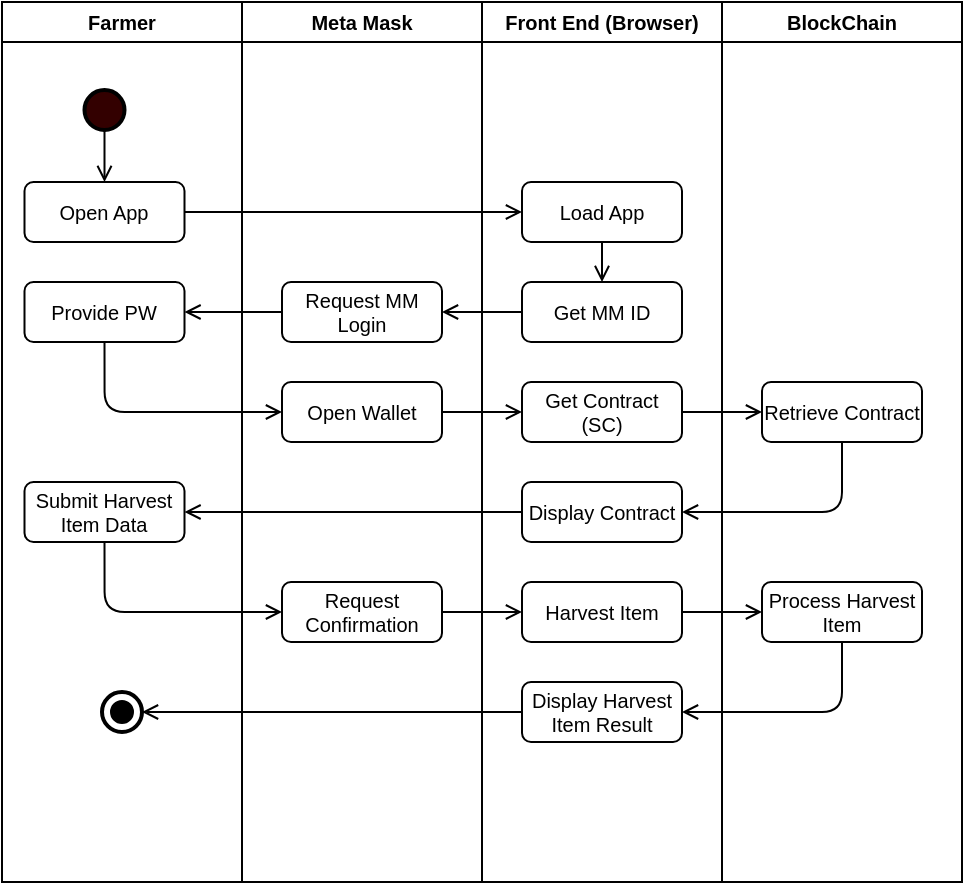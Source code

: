 <mxfile version="14.5.1" type="device"><diagram name="Page-1" id="13e1069c-82ec-6db2-03f1-153e76fe0fe0"><mxGraphModel dx="652" dy="424" grid="1" gridSize="10" guides="1" tooltips="1" connect="1" arrows="1" fold="1" page="1" pageScale="1" pageWidth="1100" pageHeight="850" background="#ffffff" math="0" shadow="0"><root><mxCell id="0"/><mxCell id="1" parent="0"/><mxCell id="i5_3db-wRY-r2E2AMNic-67" value="" style="html=1;dashed=0;whitespace=wrap;strokeWidth=1;fillColor=none;fontSize=10;" vertex="1" parent="1"><mxGeometry x="320" y="60" width="120" height="420" as="geometry"/></mxCell><mxCell id="i5_3db-wRY-r2E2AMNic-68" value="" style="html=1;dashed=0;whitespace=wrap;strokeWidth=1;fillColor=none;fontSize=10;" vertex="1" parent="1"><mxGeometry x="440" y="60" width="120" height="420" as="geometry"/></mxCell><mxCell id="i5_3db-wRY-r2E2AMNic-66" value="" style="html=1;dashed=0;whitespace=wrap;strokeWidth=1;fillColor=none;fontSize=10;" vertex="1" parent="1"><mxGeometry x="200" y="60" width="120" height="420" as="geometry"/></mxCell><mxCell id="i5_3db-wRY-r2E2AMNic-65" value="" style="html=1;dashed=0;whitespace=wrap;strokeWidth=1;fillColor=none;fontSize=10;" vertex="1" parent="1"><mxGeometry x="80" y="60" width="120" height="420" as="geometry"/></mxCell><mxCell id="i5_3db-wRY-r2E2AMNic-25" value="Farmer" style="rounded=0;whiteSpace=wrap;html=1;fontSize=10;fontStyle=1" vertex="1" parent="1"><mxGeometry x="80" y="40" width="120" height="20" as="geometry"/></mxCell><mxCell id="i5_3db-wRY-r2E2AMNic-26" value="Open App" style="rounded=1;whiteSpace=wrap;html=1;fontSize=10;" vertex="1" parent="1"><mxGeometry x="91.25" y="130" width="80" height="30" as="geometry"/></mxCell><mxCell id="i5_3db-wRY-r2E2AMNic-28" value="" style="ellipse;html=1;strokeWidth=2;fillColor=#330000;fontSize=10;" vertex="1" parent="1"><mxGeometry x="121.25" y="84" width="20" height="20" as="geometry"/></mxCell><mxCell id="i5_3db-wRY-r2E2AMNic-29" value="" style="endArrow=open;html=1;rounded=0;align=center;verticalAlign=top;endFill=0;labelBackgroundColor=none;endSize=6;entryX=0.5;entryY=0;entryDx=0;entryDy=0;fontSize=10;" edge="1" source="i5_3db-wRY-r2E2AMNic-28" parent="1" target="i5_3db-wRY-r2E2AMNic-26"><mxGeometry relative="1" as="geometry"><mxPoint x="240" y="245" as="targetPoint"/></mxGeometry></mxCell><mxCell id="i5_3db-wRY-r2E2AMNic-31" value="Front End (Browser)" style="rounded=0;whiteSpace=wrap;html=1;fontSize=10;fontStyle=1" vertex="1" parent="1"><mxGeometry x="320" y="40" width="120" height="20" as="geometry"/></mxCell><mxCell id="i5_3db-wRY-r2E2AMNic-32" value="BlockChain" style="rounded=0;whiteSpace=wrap;html=1;fontSize=10;fontStyle=1" vertex="1" parent="1"><mxGeometry x="440" y="40" width="120" height="20" as="geometry"/></mxCell><mxCell id="i5_3db-wRY-r2E2AMNic-33" value="Meta Mask" style="rounded=0;whiteSpace=wrap;html=1;fontSize=10;fontStyle=1" vertex="1" parent="1"><mxGeometry x="200" y="40" width="120" height="20" as="geometry"/></mxCell><mxCell id="i5_3db-wRY-r2E2AMNic-35" value="Request MM Login" style="rounded=1;whiteSpace=wrap;html=1;fontSize=10;" vertex="1" parent="1"><mxGeometry x="220" y="180" width="80" height="30" as="geometry"/></mxCell><mxCell id="i5_3db-wRY-r2E2AMNic-36" value="" style="endArrow=open;html=1;rounded=0;align=center;verticalAlign=top;endFill=0;labelBackgroundColor=none;endSize=6;entryX=0;entryY=0.5;entryDx=0;entryDy=0;exitX=1;exitY=0.5;exitDx=0;exitDy=0;fontSize=10;" edge="1" parent="1" source="i5_3db-wRY-r2E2AMNic-26" target="i5_3db-wRY-r2E2AMNic-39"><mxGeometry relative="1" as="geometry"><mxPoint x="210" y="150" as="targetPoint"/><mxPoint x="141.25" y="110" as="sourcePoint"/></mxGeometry></mxCell><mxCell id="i5_3db-wRY-r2E2AMNic-37" value="" style="endArrow=open;html=1;rounded=0;align=center;verticalAlign=top;endFill=0;labelBackgroundColor=none;endSize=6;exitX=0;exitY=0.5;exitDx=0;exitDy=0;entryX=1;entryY=0.5;entryDx=0;entryDy=0;fontSize=10;" edge="1" parent="1" source="i5_3db-wRY-r2E2AMNic-35" target="i5_3db-wRY-r2E2AMNic-38"><mxGeometry relative="1" as="geometry"><mxPoint x="200" y="220" as="targetPoint"/><mxPoint x="141.25" y="120" as="sourcePoint"/></mxGeometry></mxCell><mxCell id="i5_3db-wRY-r2E2AMNic-38" value="Provide PW" style="rounded=1;whiteSpace=wrap;html=1;fontSize=10;" vertex="1" parent="1"><mxGeometry x="91.25" y="180" width="80" height="30" as="geometry"/></mxCell><mxCell id="i5_3db-wRY-r2E2AMNic-39" value="Load App" style="rounded=1;whiteSpace=wrap;html=1;fontSize=10;" vertex="1" parent="1"><mxGeometry x="340" y="130" width="80" height="30" as="geometry"/></mxCell><mxCell id="i5_3db-wRY-r2E2AMNic-40" value="" style="endArrow=open;html=1;rounded=1;align=center;verticalAlign=top;endFill=0;labelBackgroundColor=none;endSize=6;exitX=0;exitY=0.5;exitDx=0;exitDy=0;entryX=1;entryY=0.5;entryDx=0;entryDy=0;edgeStyle=orthogonalEdgeStyle;fontSize=10;" edge="1" parent="1" source="i5_3db-wRY-r2E2AMNic-43" target="i5_3db-wRY-r2E2AMNic-35"><mxGeometry relative="1" as="geometry"><mxPoint x="181.25" y="205" as="targetPoint"/><mxPoint x="270" y="190" as="sourcePoint"/></mxGeometry></mxCell><mxCell id="i5_3db-wRY-r2E2AMNic-41" value="" style="endArrow=open;html=1;rounded=1;align=center;verticalAlign=top;endFill=0;labelBackgroundColor=none;endSize=6;exitX=0.5;exitY=1;exitDx=0;exitDy=0;edgeStyle=orthogonalEdgeStyle;entryX=0;entryY=0.5;entryDx=0;entryDy=0;fontSize=10;" edge="1" parent="1" source="i5_3db-wRY-r2E2AMNic-38" target="i5_3db-wRY-r2E2AMNic-42"><mxGeometry relative="1" as="geometry"><mxPoint x="220" y="310" as="targetPoint"/><mxPoint x="390" y="210" as="sourcePoint"/></mxGeometry></mxCell><mxCell id="i5_3db-wRY-r2E2AMNic-42" value="Open Wallet" style="rounded=1;whiteSpace=wrap;html=1;fontSize=10;" vertex="1" parent="1"><mxGeometry x="220" y="230" width="80" height="30" as="geometry"/></mxCell><mxCell id="i5_3db-wRY-r2E2AMNic-43" value="Get MM ID" style="rounded=1;whiteSpace=wrap;html=1;fontSize=10;" vertex="1" parent="1"><mxGeometry x="340" y="180" width="80" height="30" as="geometry"/></mxCell><mxCell id="i5_3db-wRY-r2E2AMNic-44" value="" style="endArrow=open;html=1;rounded=1;align=center;verticalAlign=top;endFill=0;labelBackgroundColor=none;endSize=6;exitX=0.5;exitY=1;exitDx=0;exitDy=0;entryX=0.5;entryY=0;entryDx=0;entryDy=0;edgeStyle=orthogonalEdgeStyle;fontSize=10;" edge="1" parent="1" source="i5_3db-wRY-r2E2AMNic-39" target="i5_3db-wRY-r2E2AMNic-43"><mxGeometry relative="1" as="geometry"><mxPoint x="310" y="235" as="targetPoint"/><mxPoint x="350" y="235" as="sourcePoint"/></mxGeometry></mxCell><mxCell id="i5_3db-wRY-r2E2AMNic-50" value="" style="edgeStyle=orthogonalEdgeStyle;rounded=1;orthogonalLoop=1;jettySize=auto;html=1;endArrow=open;endFill=0;fontSize=10;" edge="1" parent="1" source="i5_3db-wRY-r2E2AMNic-45" target="i5_3db-wRY-r2E2AMNic-47"><mxGeometry relative="1" as="geometry"/></mxCell><mxCell id="i5_3db-wRY-r2E2AMNic-45" value="Get Contract (SC)" style="rounded=1;whiteSpace=wrap;html=1;fontSize=10;" vertex="1" parent="1"><mxGeometry x="340" y="230" width="80" height="30" as="geometry"/></mxCell><mxCell id="i5_3db-wRY-r2E2AMNic-46" value="" style="endArrow=open;html=1;rounded=1;align=center;verticalAlign=top;endFill=0;labelBackgroundColor=none;endSize=6;edgeStyle=orthogonalEdgeStyle;entryX=0;entryY=0.5;entryDx=0;entryDy=0;exitX=1;exitY=0.5;exitDx=0;exitDy=0;fontSize=10;" edge="1" parent="1" source="i5_3db-wRY-r2E2AMNic-42" target="i5_3db-wRY-r2E2AMNic-45"><mxGeometry relative="1" as="geometry"><mxPoint x="230" y="255" as="targetPoint"/><mxPoint x="60" y="290" as="sourcePoint"/></mxGeometry></mxCell><mxCell id="i5_3db-wRY-r2E2AMNic-47" value="Retrieve Contract" style="rounded=1;whiteSpace=wrap;html=1;fontSize=10;" vertex="1" parent="1"><mxGeometry x="460" y="230" width="80" height="30" as="geometry"/></mxCell><mxCell id="i5_3db-wRY-r2E2AMNic-49" value="Display Contract" style="rounded=1;whiteSpace=wrap;html=1;fontSize=10;" vertex="1" parent="1"><mxGeometry x="340" y="280" width="80" height="30" as="geometry"/></mxCell><mxCell id="i5_3db-wRY-r2E2AMNic-51" value="" style="edgeStyle=orthogonalEdgeStyle;rounded=1;orthogonalLoop=1;jettySize=auto;html=1;endArrow=open;endFill=0;fontSize=10;entryX=1;entryY=0.5;entryDx=0;entryDy=0;exitX=0.5;exitY=1;exitDx=0;exitDy=0;" edge="1" parent="1" source="i5_3db-wRY-r2E2AMNic-47" target="i5_3db-wRY-r2E2AMNic-49"><mxGeometry relative="1" as="geometry"><mxPoint x="430" y="255" as="sourcePoint"/><mxPoint x="470" y="255" as="targetPoint"/></mxGeometry></mxCell><mxCell id="i5_3db-wRY-r2E2AMNic-52" value="Submit Harvest Item Data" style="rounded=1;whiteSpace=wrap;html=1;fontSize=10;" vertex="1" parent="1"><mxGeometry x="91.25" y="280" width="80" height="30" as="geometry"/></mxCell><mxCell id="i5_3db-wRY-r2E2AMNic-53" value="" style="edgeStyle=orthogonalEdgeStyle;rounded=1;orthogonalLoop=1;jettySize=auto;html=1;endArrow=open;endFill=0;fontSize=10;entryX=1;entryY=0.5;entryDx=0;entryDy=0;exitX=0;exitY=0.5;exitDx=0;exitDy=0;" edge="1" parent="1" source="i5_3db-wRY-r2E2AMNic-49" target="i5_3db-wRY-r2E2AMNic-52"><mxGeometry relative="1" as="geometry"><mxPoint x="510" y="270" as="sourcePoint"/><mxPoint x="430" y="305" as="targetPoint"/></mxGeometry></mxCell><mxCell id="i5_3db-wRY-r2E2AMNic-54" value="Request Confirmation" style="rounded=1;whiteSpace=wrap;html=1;fontSize=10;" vertex="1" parent="1"><mxGeometry x="220" y="330" width="80" height="30" as="geometry"/></mxCell><mxCell id="i5_3db-wRY-r2E2AMNic-55" value="" style="edgeStyle=orthogonalEdgeStyle;rounded=1;orthogonalLoop=1;jettySize=auto;html=1;endArrow=open;endFill=0;fontSize=10;entryX=0;entryY=0.5;entryDx=0;entryDy=0;exitX=0.5;exitY=1;exitDx=0;exitDy=0;" edge="1" parent="1" source="i5_3db-wRY-r2E2AMNic-52" target="i5_3db-wRY-r2E2AMNic-54"><mxGeometry relative="1" as="geometry"><mxPoint x="350" y="305" as="sourcePoint"/><mxPoint x="181.25" y="305" as="targetPoint"/></mxGeometry></mxCell><mxCell id="i5_3db-wRY-r2E2AMNic-56" value="Harvest Item" style="rounded=1;whiteSpace=wrap;html=1;fontSize=10;" vertex="1" parent="1"><mxGeometry x="340" y="330" width="80" height="30" as="geometry"/></mxCell><mxCell id="i5_3db-wRY-r2E2AMNic-57" value="" style="edgeStyle=orthogonalEdgeStyle;rounded=1;orthogonalLoop=1;jettySize=auto;html=1;endArrow=open;endFill=0;fontSize=10;entryX=0;entryY=0.5;entryDx=0;entryDy=0;exitX=1;exitY=0.5;exitDx=0;exitDy=0;" edge="1" parent="1" source="i5_3db-wRY-r2E2AMNic-54" target="i5_3db-wRY-r2E2AMNic-56"><mxGeometry relative="1" as="geometry"><mxPoint x="141.25" y="320" as="sourcePoint"/><mxPoint x="230" y="355" as="targetPoint"/></mxGeometry></mxCell><mxCell id="i5_3db-wRY-r2E2AMNic-58" value="Process Harvest Item" style="rounded=1;whiteSpace=wrap;html=1;fontSize=10;" vertex="1" parent="1"><mxGeometry x="460" y="330" width="80" height="30" as="geometry"/></mxCell><mxCell id="i5_3db-wRY-r2E2AMNic-59" value="" style="edgeStyle=orthogonalEdgeStyle;rounded=1;orthogonalLoop=1;jettySize=auto;html=1;endArrow=open;endFill=0;fontSize=10;entryX=0;entryY=0.5;entryDx=0;entryDy=0;exitX=1;exitY=0.5;exitDx=0;exitDy=0;" edge="1" parent="1" source="i5_3db-wRY-r2E2AMNic-56" target="i5_3db-wRY-r2E2AMNic-58"><mxGeometry relative="1" as="geometry"><mxPoint x="310" y="355" as="sourcePoint"/><mxPoint x="350" y="355" as="targetPoint"/></mxGeometry></mxCell><mxCell id="i5_3db-wRY-r2E2AMNic-60" value="Display Harvest Item Result" style="rounded=1;whiteSpace=wrap;html=1;fontSize=10;" vertex="1" parent="1"><mxGeometry x="340" y="380" width="80" height="30" as="geometry"/></mxCell><mxCell id="i5_3db-wRY-r2E2AMNic-61" value="" style="edgeStyle=orthogonalEdgeStyle;rounded=1;orthogonalLoop=1;jettySize=auto;html=1;endArrow=open;endFill=0;fontSize=10;entryX=1;entryY=0.5;entryDx=0;entryDy=0;exitX=0.5;exitY=1;exitDx=0;exitDy=0;" edge="1" parent="1" source="i5_3db-wRY-r2E2AMNic-58" target="i5_3db-wRY-r2E2AMNic-60"><mxGeometry relative="1" as="geometry"><mxPoint x="510" y="270" as="sourcePoint"/><mxPoint x="430" y="305" as="targetPoint"/></mxGeometry></mxCell><mxCell id="i5_3db-wRY-r2E2AMNic-62" value="" style="html=1;shape=mxgraph.sysml.actFinal;strokeWidth=2;verticalLabelPosition=bottom;verticalAlignment=top;fontSize=10;" vertex="1" parent="1"><mxGeometry x="130" y="385" width="20" height="20" as="geometry"/></mxCell><mxCell id="i5_3db-wRY-r2E2AMNic-63" value="" style="edgeStyle=orthogonalEdgeStyle;rounded=1;orthogonalLoop=1;jettySize=auto;html=1;endArrow=open;endFill=0;fontSize=10;entryX=1;entryY=0.5;entryDx=0;entryDy=0;entryPerimeter=0;exitX=0;exitY=0.5;exitDx=0;exitDy=0;" edge="1" parent="1" source="i5_3db-wRY-r2E2AMNic-60" target="i5_3db-wRY-r2E2AMNic-62"><mxGeometry relative="1" as="geometry"><mxPoint x="340" y="395" as="sourcePoint"/><mxPoint x="430" y="405" as="targetPoint"/></mxGeometry></mxCell></root></mxGraphModel></diagram></mxfile>